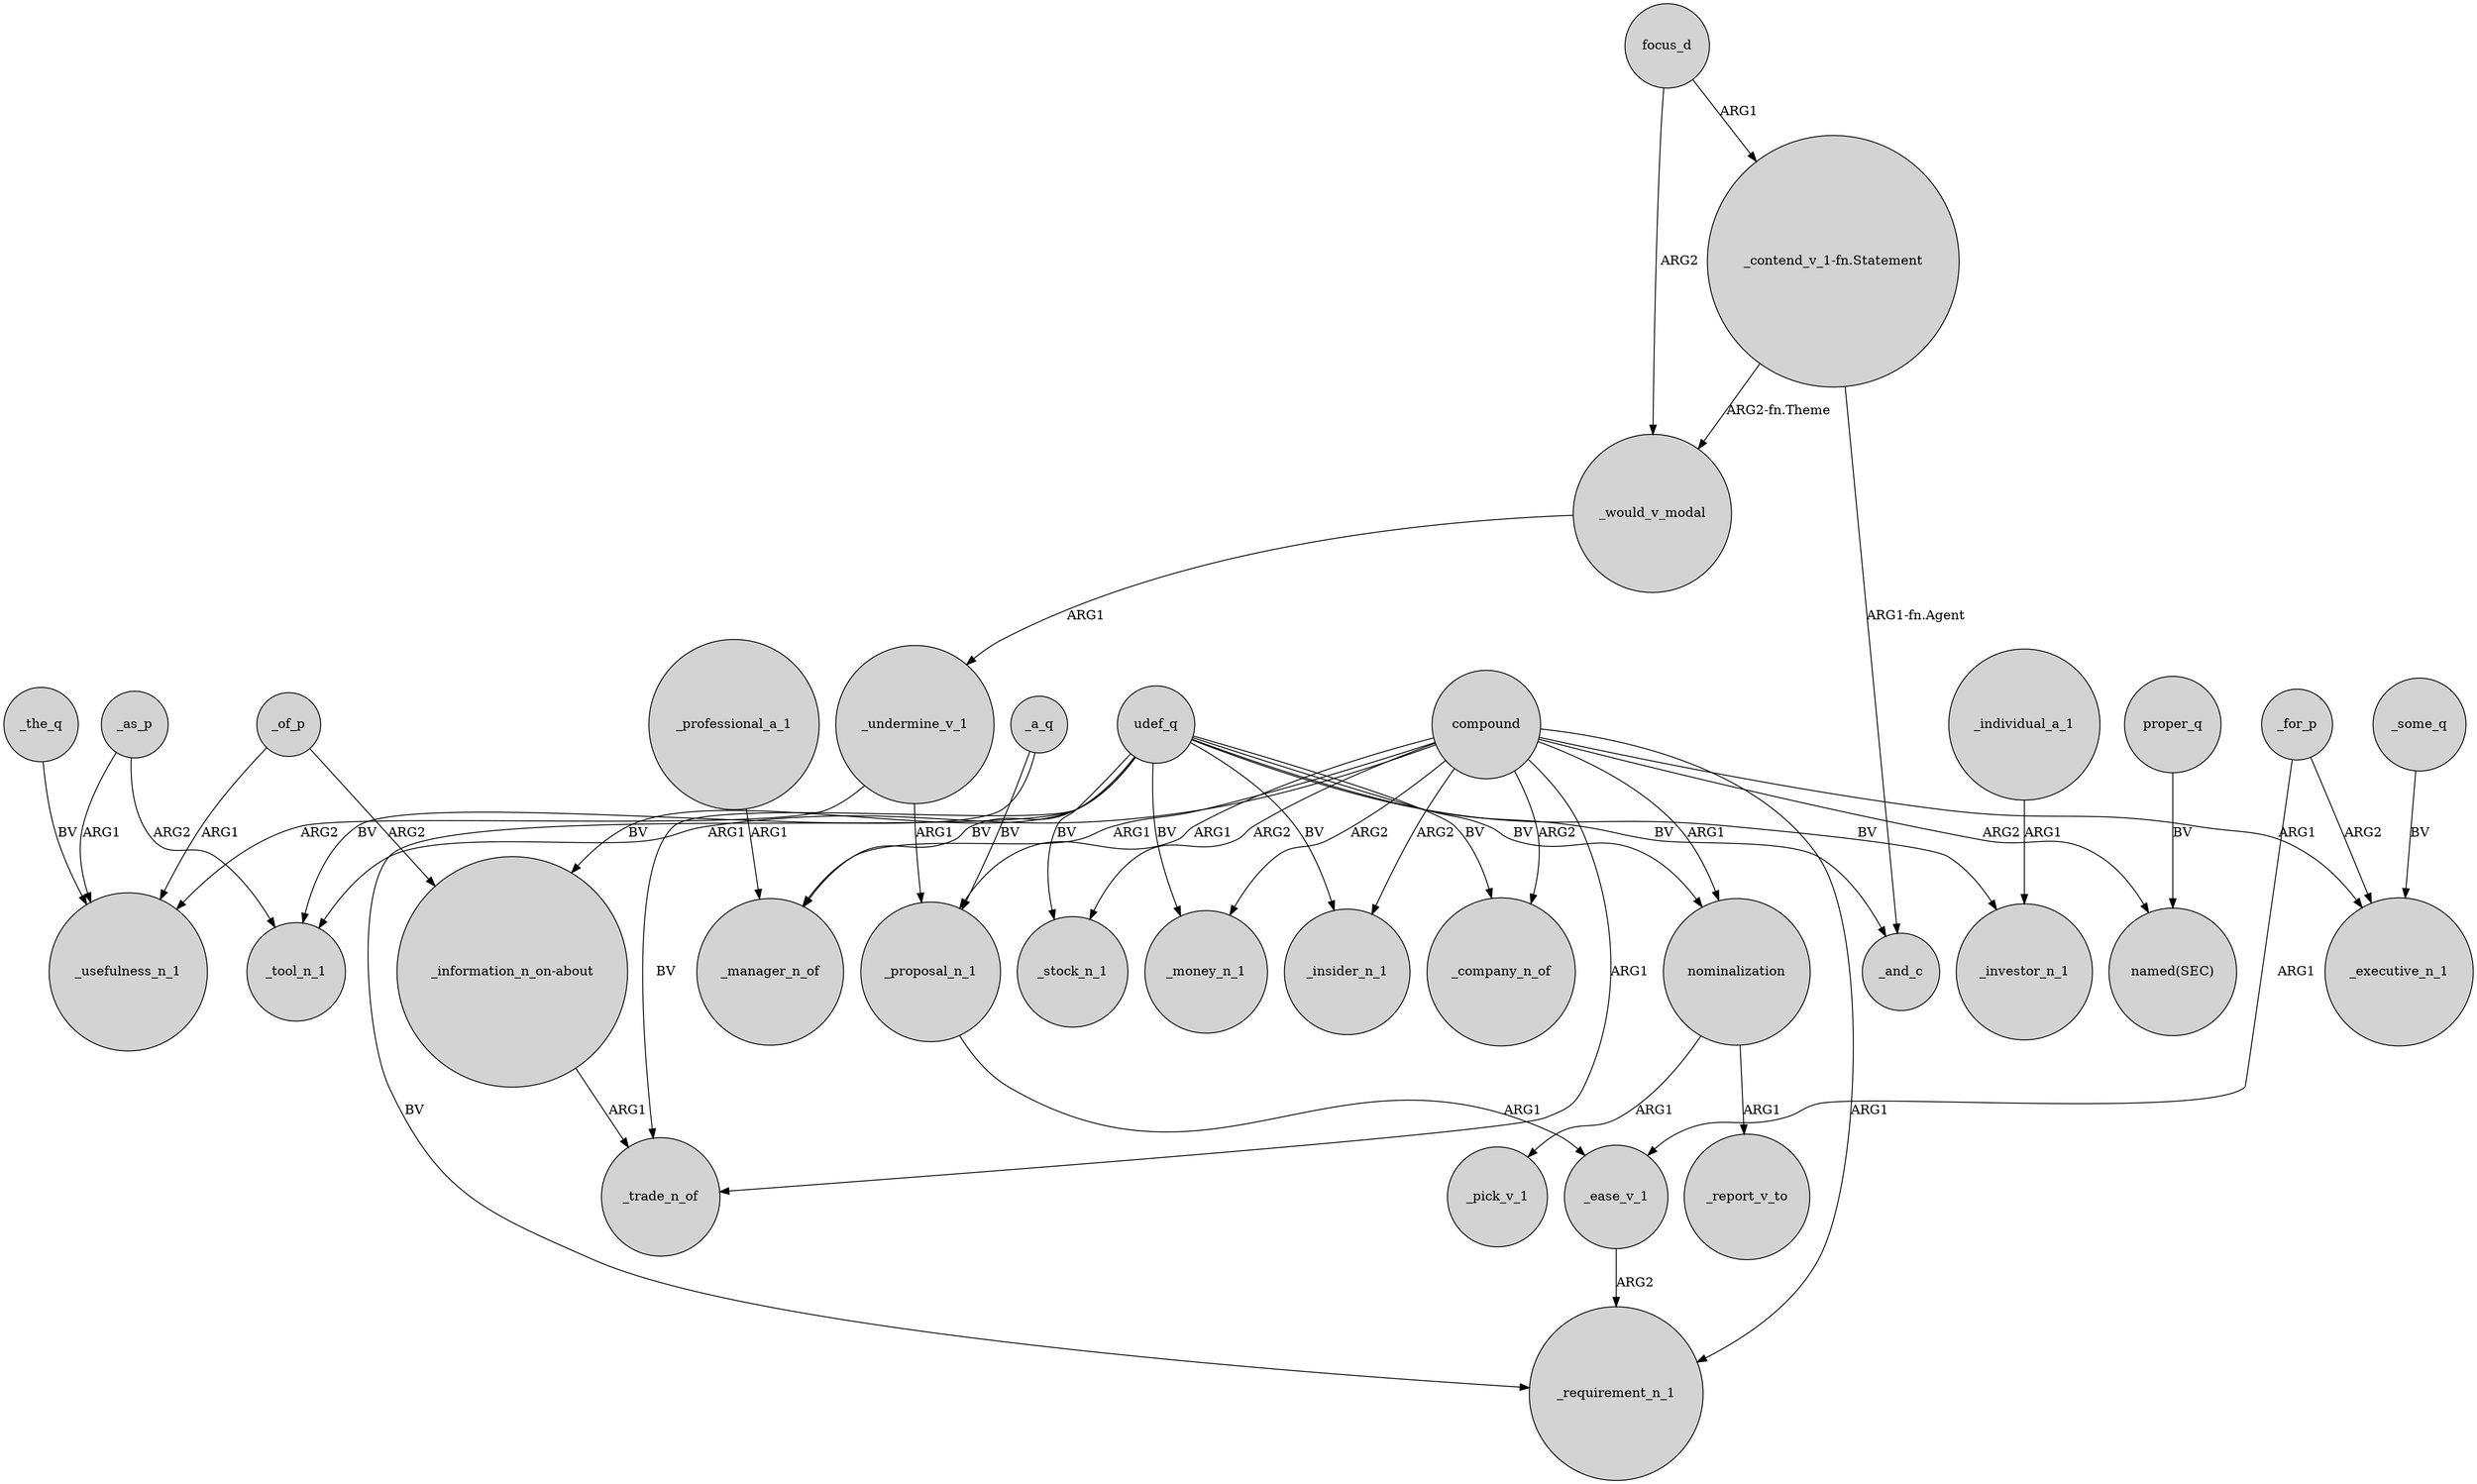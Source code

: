 digraph {
	node [shape=circle style=filled]
	focus_d -> _would_v_modal [label=ARG2]
	udef_q -> _trade_n_of [label=BV]
	udef_q -> _money_n_1 [label=BV]
	_as_p -> _tool_n_1 [label=ARG2]
	compound -> _manager_n_of [label=ARG1]
	_for_p -> _executive_n_1 [label=ARG2]
	udef_q -> _requirement_n_1 [label=BV]
	_some_q -> _executive_n_1 [label=BV]
	_the_q -> _usefulness_n_1 [label=BV]
	udef_q -> _investor_n_1 [label=BV]
	"_contend_v_1-fn.Statement" -> _and_c [label="ARG1-fn.Agent"]
	nominalization -> _pick_v_1 [label=ARG1]
	compound -> _trade_n_of [label=ARG1]
	compound -> _executive_n_1 [label=ARG1]
	compound -> _insider_n_1 [label=ARG2]
	udef_q -> _insider_n_1 [label=BV]
	_a_q -> _proposal_n_1 [label=BV]
	compound -> _company_n_of [label=ARG2]
	nominalization -> _report_v_to [label=ARG1]
	_for_p -> _ease_v_1 [label=ARG1]
	_undermine_v_1 -> _usefulness_n_1 [label=ARG2]
	_as_p -> _usefulness_n_1 [label=ARG1]
	udef_q -> "_information_n_on-about" [label=BV]
	_professional_a_1 -> _manager_n_of [label=ARG1]
	compound -> _stock_n_1 [label=ARG2]
	_a_q -> _tool_n_1 [label=BV]
	udef_q -> _stock_n_1 [label=BV]
	_of_p -> "_information_n_on-about" [label=ARG2]
	proper_q -> "named(SEC)" [label=BV]
	compound -> _money_n_1 [label=ARG2]
	_individual_a_1 -> _investor_n_1 [label=ARG1]
	_of_p -> _usefulness_n_1 [label=ARG1]
	_ease_v_1 -> _requirement_n_1 [label=ARG2]
	udef_q -> nominalization [label=BV]
	compound -> "named(SEC)" [label=ARG2]
	udef_q -> _manager_n_of [label=BV]
	"_contend_v_1-fn.Statement" -> _would_v_modal [label="ARG2-fn.Theme"]
	compound -> _requirement_n_1 [label=ARG1]
	_would_v_modal -> _undermine_v_1 [label=ARG1]
	_proposal_n_1 -> _ease_v_1 [label=ARG1]
	compound -> _proposal_n_1 [label=ARG1]
	udef_q -> _company_n_of [label=BV]
	udef_q -> _and_c [label=BV]
	compound -> _tool_n_1 [label=ARG1]
	compound -> nominalization [label=ARG1]
	_undermine_v_1 -> _proposal_n_1 [label=ARG1]
	focus_d -> "_contend_v_1-fn.Statement" [label=ARG1]
	"_information_n_on-about" -> _trade_n_of [label=ARG1]
}
